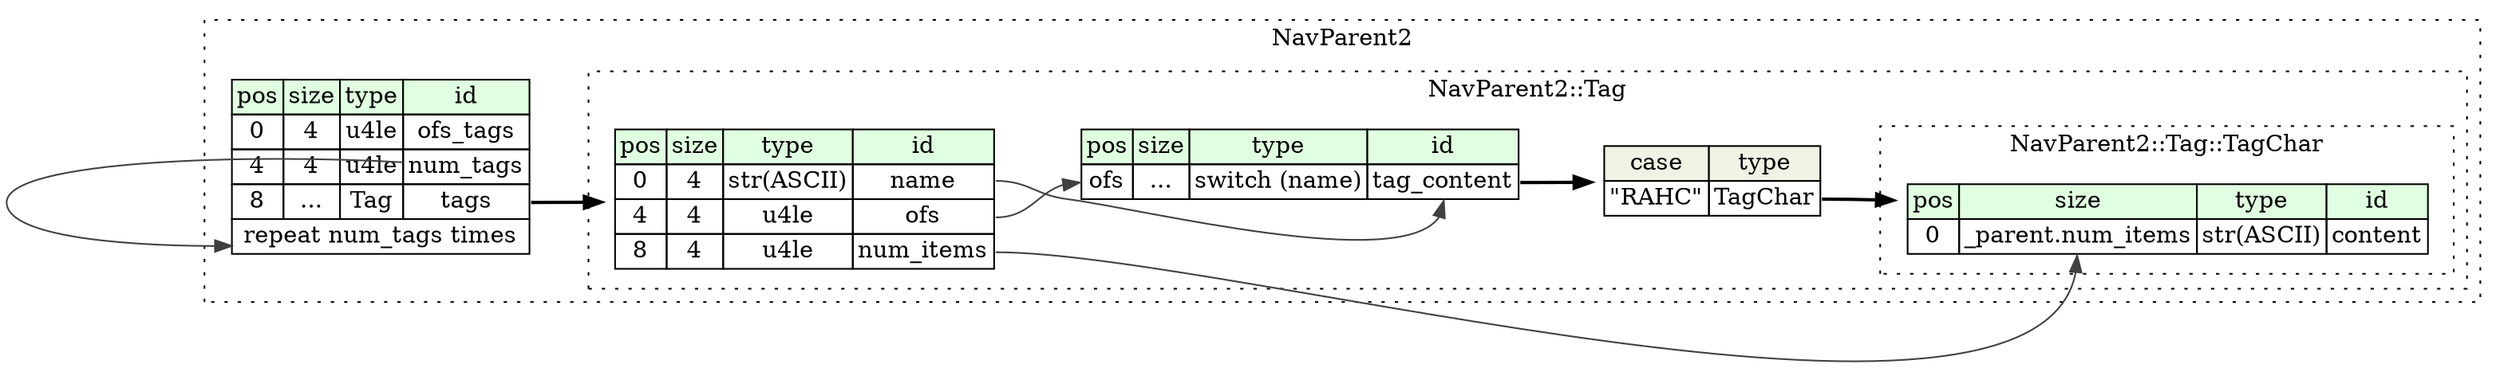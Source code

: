 digraph {
	rankdir=LR;
	node [shape=plaintext];
	subgraph cluster__nav_parent2 {
		label="NavParent2";
		graph[style=dotted];

		nav_parent2__seq [label=<<TABLE BORDER="0" CELLBORDER="1" CELLSPACING="0">
			<TR><TD BGCOLOR="#E0FFE0">pos</TD><TD BGCOLOR="#E0FFE0">size</TD><TD BGCOLOR="#E0FFE0">type</TD><TD BGCOLOR="#E0FFE0">id</TD></TR>
			<TR><TD PORT="ofs_tags_pos">0</TD><TD PORT="ofs_tags_size">4</TD><TD>u4le</TD><TD PORT="ofs_tags_type">ofs_tags</TD></TR>
			<TR><TD PORT="num_tags_pos">4</TD><TD PORT="num_tags_size">4</TD><TD>u4le</TD><TD PORT="num_tags_type">num_tags</TD></TR>
			<TR><TD PORT="tags_pos">8</TD><TD PORT="tags_size">...</TD><TD>Tag</TD><TD PORT="tags_type">tags</TD></TR>
			<TR><TD COLSPAN="4" PORT="tags__repeat">repeat num_tags times</TD></TR>
		</TABLE>>];
		subgraph cluster__tag {
			label="NavParent2::Tag";
			graph[style=dotted];

			tag__seq [label=<<TABLE BORDER="0" CELLBORDER="1" CELLSPACING="0">
				<TR><TD BGCOLOR="#E0FFE0">pos</TD><TD BGCOLOR="#E0FFE0">size</TD><TD BGCOLOR="#E0FFE0">type</TD><TD BGCOLOR="#E0FFE0">id</TD></TR>
				<TR><TD PORT="name_pos">0</TD><TD PORT="name_size">4</TD><TD>str(ASCII)</TD><TD PORT="name_type">name</TD></TR>
				<TR><TD PORT="ofs_pos">4</TD><TD PORT="ofs_size">4</TD><TD>u4le</TD><TD PORT="ofs_type">ofs</TD></TR>
				<TR><TD PORT="num_items_pos">8</TD><TD PORT="num_items_size">4</TD><TD>u4le</TD><TD PORT="num_items_type">num_items</TD></TR>
			</TABLE>>];
			tag__inst__tag_content [label=<<TABLE BORDER="0" CELLBORDER="1" CELLSPACING="0">
				<TR><TD BGCOLOR="#E0FFE0">pos</TD><TD BGCOLOR="#E0FFE0">size</TD><TD BGCOLOR="#E0FFE0">type</TD><TD BGCOLOR="#E0FFE0">id</TD></TR>
				<TR><TD PORT="tag_content_pos">ofs</TD><TD PORT="tag_content_size">...</TD><TD>switch (name)</TD><TD PORT="tag_content_type">tag_content</TD></TR>
			</TABLE>>];
tag__inst__tag_content_tag_content_switch [label=<<TABLE BORDER="0" CELLBORDER="1" CELLSPACING="0">
	<TR><TD BGCOLOR="#F0F2E4">case</TD><TD BGCOLOR="#F0F2E4">type</TD></TR>
	<TR><TD>&quot;RAHC&quot;</TD><TD PORT="case0">TagChar</TD></TR>
</TABLE>>];
			subgraph cluster__tag_char {
				label="NavParent2::Tag::TagChar";
				graph[style=dotted];

				tag_char__seq [label=<<TABLE BORDER="0" CELLBORDER="1" CELLSPACING="0">
					<TR><TD BGCOLOR="#E0FFE0">pos</TD><TD BGCOLOR="#E0FFE0">size</TD><TD BGCOLOR="#E0FFE0">type</TD><TD BGCOLOR="#E0FFE0">id</TD></TR>
					<TR><TD PORT="content_pos">0</TD><TD PORT="content_size">_parent.num_items</TD><TD>str(ASCII)</TD><TD PORT="content_type">content</TD></TR>
				</TABLE>>];
			}
		}
	}
	nav_parent2__seq:tags_type -> tag__seq [style=bold];
	nav_parent2__seq:num_tags_type -> nav_parent2__seq:tags__repeat [color="#404040"];
	tag__seq:ofs_type -> tag__inst__tag_content:tag_content_pos [color="#404040"];
	tag__inst__tag_content:tag_content_type -> tag__inst__tag_content_tag_content_switch [style=bold];
	tag__inst__tag_content_tag_content_switch:case0 -> tag_char__seq [style=bold];
	tag__seq:name_type -> tag__inst__tag_content:tag_content_type [color="#404040"];
	tag__seq:num_items_type -> tag_char__seq:content_size [color="#404040"];
}
